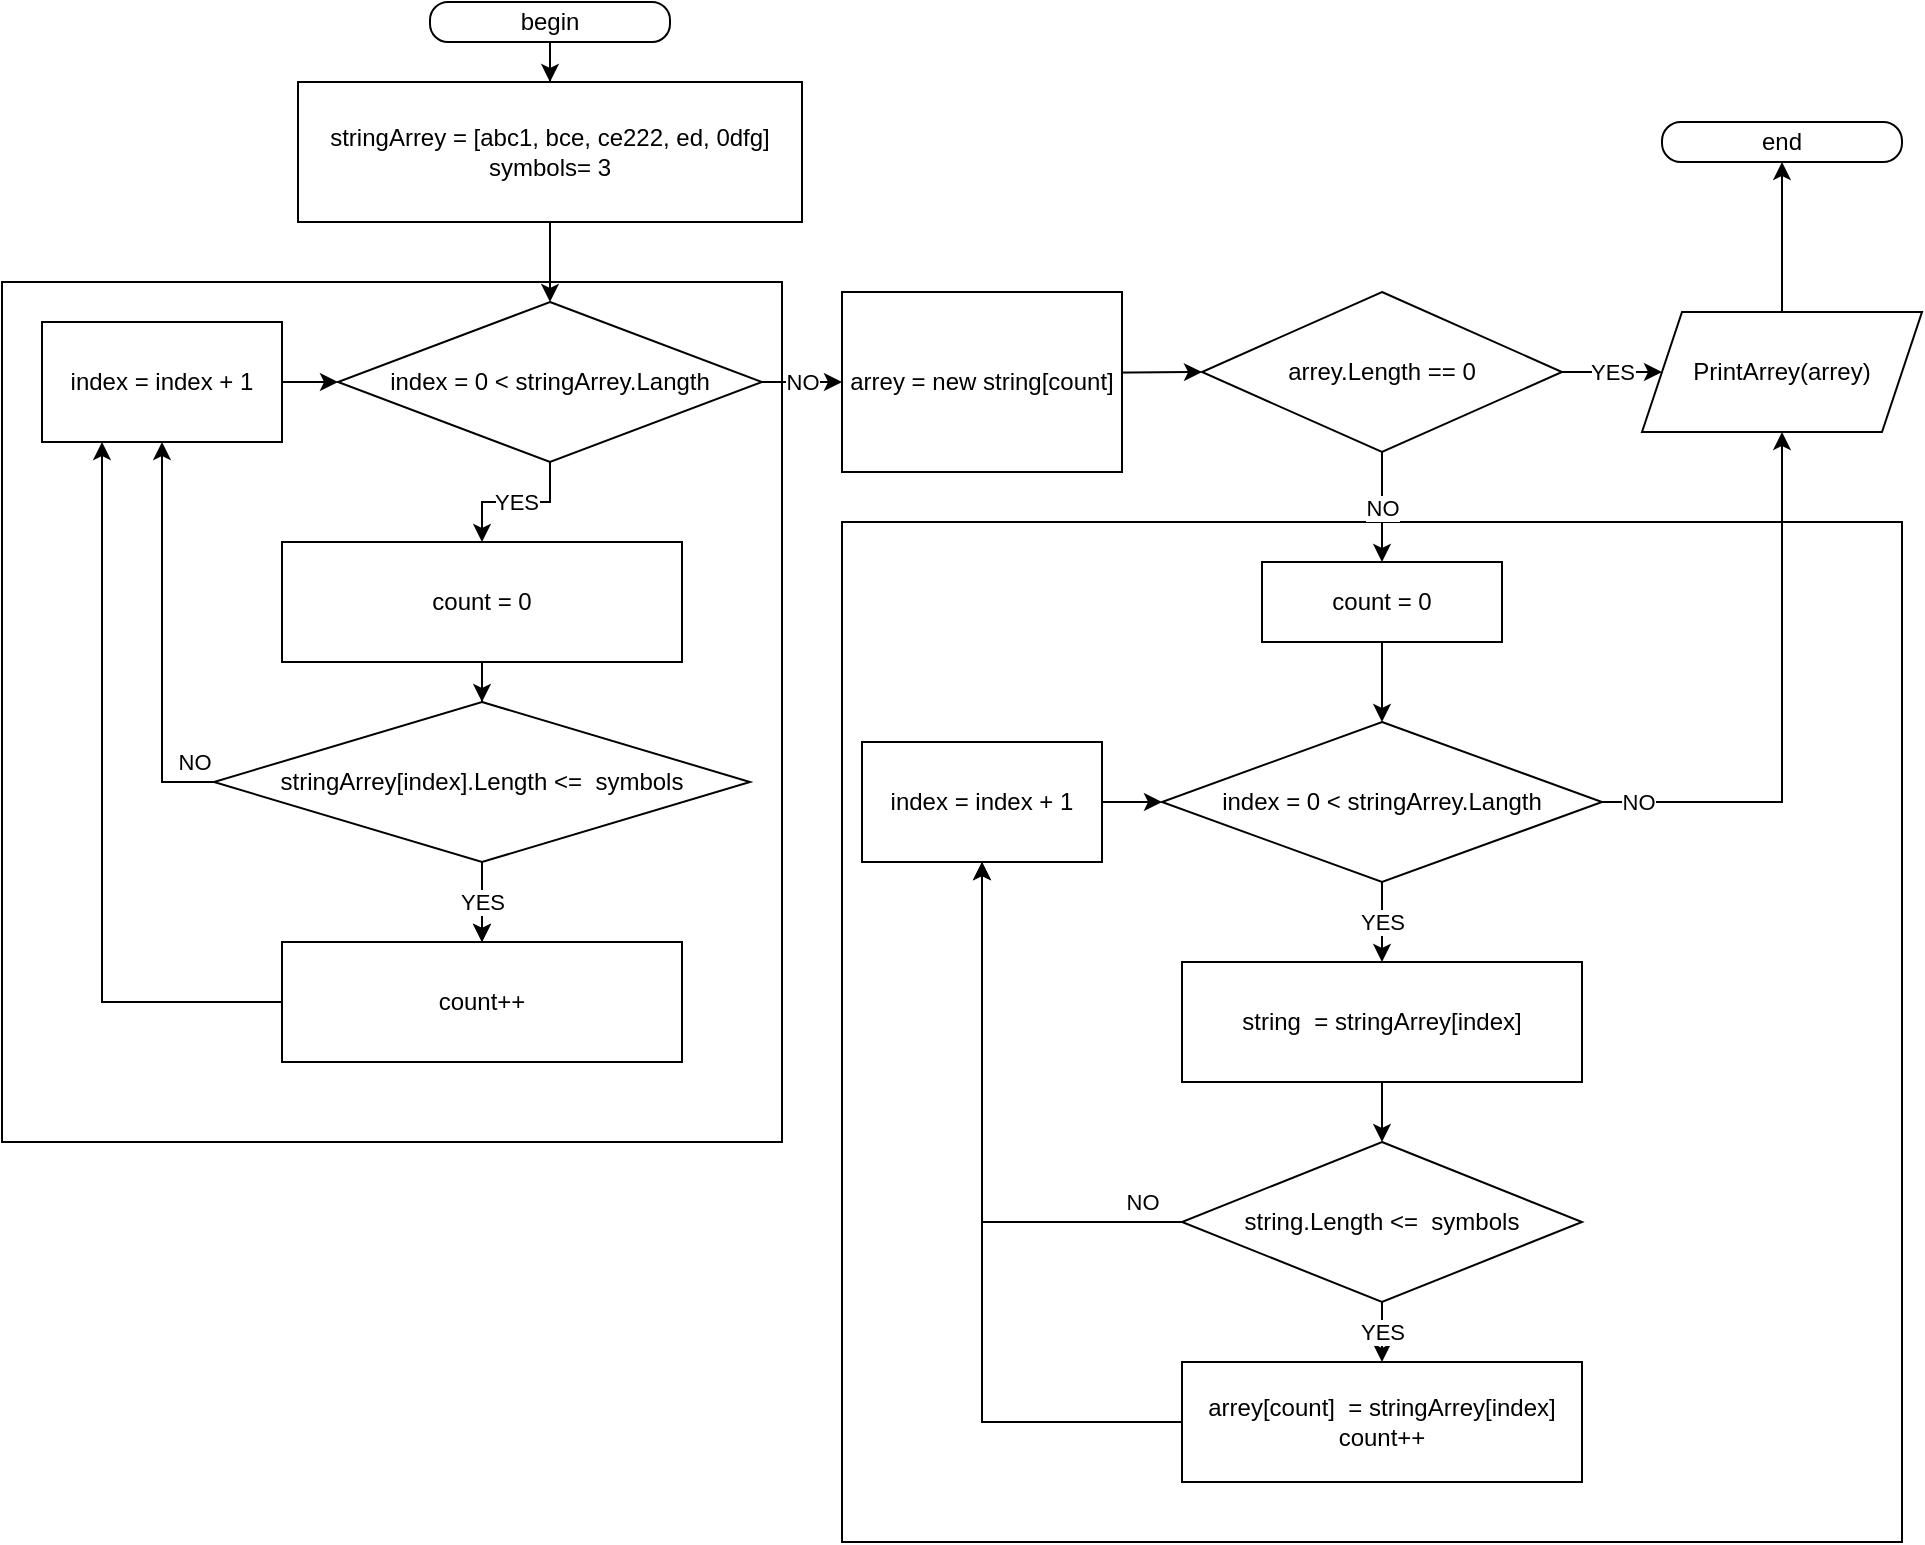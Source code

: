 <mxfile version="20.7.4" type="device"><diagram id="C5RBs43oDa-KdzZeNtuy" name="Page-1"><mxGraphModel dx="1404" dy="745" grid="1" gridSize="10" guides="1" tooltips="1" connect="1" arrows="1" fold="1" page="1" pageScale="1" pageWidth="827" pageHeight="1169" math="0" shadow="0"><root><mxCell id="WIyWlLk6GJQsqaUBKTNV-0"/><mxCell id="WIyWlLk6GJQsqaUBKTNV-1" parent="WIyWlLk6GJQsqaUBKTNV-0"/><mxCell id="DAYt50yZ4tSz0Uqvi0KI-7" value="" style="rounded=0;whiteSpace=wrap;html=1;" vertex="1" parent="WIyWlLk6GJQsqaUBKTNV-1"><mxGeometry x="440" y="300" width="530" height="510" as="geometry"/></mxCell><mxCell id="DAYt50yZ4tSz0Uqvi0KI-2" value="" style="rounded=0;whiteSpace=wrap;html=1;" vertex="1" parent="WIyWlLk6GJQsqaUBKTNV-1"><mxGeometry x="20" y="180" width="390" height="430" as="geometry"/></mxCell><mxCell id="koDIs1cY4Thu0apvgWCZ-15" style="edgeStyle=orthogonalEdgeStyle;rounded=0;orthogonalLoop=1;jettySize=auto;html=1;entryX=0.5;entryY=0;entryDx=0;entryDy=0;" parent="WIyWlLk6GJQsqaUBKTNV-1" source="koDIs1cY4Thu0apvgWCZ-0" target="koDIs1cY4Thu0apvgWCZ-1" edge="1"><mxGeometry relative="1" as="geometry"/></mxCell><mxCell id="koDIs1cY4Thu0apvgWCZ-0" value="begin" style="rounded=1;whiteSpace=wrap;html=1;arcSize=45;" parent="WIyWlLk6GJQsqaUBKTNV-1" vertex="1"><mxGeometry x="234" y="40" width="120" height="20" as="geometry"/></mxCell><mxCell id="koDIs1cY4Thu0apvgWCZ-16" style="edgeStyle=orthogonalEdgeStyle;rounded=0;orthogonalLoop=1;jettySize=auto;html=1;" parent="WIyWlLk6GJQsqaUBKTNV-1" source="koDIs1cY4Thu0apvgWCZ-1" target="koDIs1cY4Thu0apvgWCZ-2" edge="1"><mxGeometry relative="1" as="geometry"/></mxCell><mxCell id="koDIs1cY4Thu0apvgWCZ-1" value="stringArrey = [abc1, bce, ce222, ed, 0dfg]&lt;br&gt;symbols= 3" style="rounded=0;whiteSpace=wrap;html=1;" parent="WIyWlLk6GJQsqaUBKTNV-1" vertex="1"><mxGeometry x="168" y="80" width="252" height="70" as="geometry"/></mxCell><mxCell id="koDIs1cY4Thu0apvgWCZ-13" value="YES" style="edgeStyle=orthogonalEdgeStyle;rounded=0;orthogonalLoop=1;jettySize=auto;html=1;entryX=0.5;entryY=0;entryDx=0;entryDy=0;" parent="WIyWlLk6GJQsqaUBKTNV-1" source="koDIs1cY4Thu0apvgWCZ-2" target="koDIs1cY4Thu0apvgWCZ-4" edge="1"><mxGeometry relative="1" as="geometry"/></mxCell><mxCell id="koDIs1cY4Thu0apvgWCZ-32" value="NO" style="edgeStyle=orthogonalEdgeStyle;rounded=0;orthogonalLoop=1;jettySize=auto;html=1;entryX=0;entryY=0.5;entryDx=0;entryDy=0;" parent="WIyWlLk6GJQsqaUBKTNV-1" source="koDIs1cY4Thu0apvgWCZ-2" target="koDIs1cY4Thu0apvgWCZ-18" edge="1"><mxGeometry relative="1" as="geometry"/></mxCell><mxCell id="koDIs1cY4Thu0apvgWCZ-2" value="index = 0&amp;nbsp;&amp;lt; stringArrey.Langth" style="rhombus;whiteSpace=wrap;html=1;" parent="WIyWlLk6GJQsqaUBKTNV-1" vertex="1"><mxGeometry x="188" y="190" width="212" height="80" as="geometry"/></mxCell><mxCell id="koDIs1cY4Thu0apvgWCZ-7" style="edgeStyle=orthogonalEdgeStyle;rounded=0;orthogonalLoop=1;jettySize=auto;html=1;entryX=0.5;entryY=0;entryDx=0;entryDy=0;" parent="WIyWlLk6GJQsqaUBKTNV-1" source="koDIs1cY4Thu0apvgWCZ-3" target="koDIs1cY4Thu0apvgWCZ-5" edge="1"><mxGeometry relative="1" as="geometry"/></mxCell><mxCell id="koDIs1cY4Thu0apvgWCZ-45" value="NO" style="edgeStyle=orthogonalEdgeStyle;rounded=0;orthogonalLoop=1;jettySize=auto;html=1;entryX=0.5;entryY=1;entryDx=0;entryDy=0;exitX=0;exitY=0.5;exitDx=0;exitDy=0;" parent="WIyWlLk6GJQsqaUBKTNV-1" source="koDIs1cY4Thu0apvgWCZ-3" target="koDIs1cY4Thu0apvgWCZ-23" edge="1"><mxGeometry x="-0.894" y="-10" relative="1" as="geometry"><mxPoint as="offset"/></mxGeometry></mxCell><mxCell id="koDIs1cY4Thu0apvgWCZ-52" value="YES" style="edgeStyle=orthogonalEdgeStyle;rounded=0;orthogonalLoop=1;jettySize=auto;html=1;" parent="WIyWlLk6GJQsqaUBKTNV-1" source="koDIs1cY4Thu0apvgWCZ-3" target="koDIs1cY4Thu0apvgWCZ-5" edge="1"><mxGeometry relative="1" as="geometry"/></mxCell><mxCell id="koDIs1cY4Thu0apvgWCZ-3" value="stringArrey[index].Length&amp;nbsp;&amp;lt;=&amp;nbsp; symbols" style="rhombus;whiteSpace=wrap;html=1;" parent="WIyWlLk6GJQsqaUBKTNV-1" vertex="1"><mxGeometry x="126" y="390" width="268" height="80" as="geometry"/></mxCell><mxCell id="DAYt50yZ4tSz0Uqvi0KI-3" value="" style="edgeStyle=orthogonalEdgeStyle;rounded=0;orthogonalLoop=1;jettySize=auto;html=1;" edge="1" parent="WIyWlLk6GJQsqaUBKTNV-1" source="koDIs1cY4Thu0apvgWCZ-4" target="koDIs1cY4Thu0apvgWCZ-3"><mxGeometry relative="1" as="geometry"/></mxCell><mxCell id="koDIs1cY4Thu0apvgWCZ-4" value="count = 0" style="rounded=0;whiteSpace=wrap;html=1;" parent="WIyWlLk6GJQsqaUBKTNV-1" vertex="1"><mxGeometry x="160" y="310" width="200" height="60" as="geometry"/></mxCell><mxCell id="DAYt50yZ4tSz0Uqvi0KI-6" style="edgeStyle=orthogonalEdgeStyle;rounded=0;orthogonalLoop=1;jettySize=auto;html=1;entryX=0.25;entryY=1;entryDx=0;entryDy=0;" edge="1" parent="WIyWlLk6GJQsqaUBKTNV-1" source="koDIs1cY4Thu0apvgWCZ-5" target="koDIs1cY4Thu0apvgWCZ-23"><mxGeometry relative="1" as="geometry"><Array as="points"><mxPoint x="70" y="540"/></Array></mxGeometry></mxCell><mxCell id="koDIs1cY4Thu0apvgWCZ-5" value="count++" style="rounded=0;whiteSpace=wrap;html=1;" parent="WIyWlLk6GJQsqaUBKTNV-1" vertex="1"><mxGeometry x="160" y="510" width="200" height="60" as="geometry"/></mxCell><mxCell id="koDIs1cY4Thu0apvgWCZ-36" value="YES" style="edgeStyle=orthogonalEdgeStyle;rounded=0;orthogonalLoop=1;jettySize=auto;html=1;entryX=0;entryY=0.5;entryDx=0;entryDy=0;" parent="WIyWlLk6GJQsqaUBKTNV-1" source="koDIs1cY4Thu0apvgWCZ-17" target="DAYt50yZ4tSz0Uqvi0KI-0" edge="1"><mxGeometry relative="1" as="geometry"><mxPoint x="850" y="225" as="targetPoint"/></mxGeometry></mxCell><mxCell id="koDIs1cY4Thu0apvgWCZ-37" value="NO" style="edgeStyle=orthogonalEdgeStyle;rounded=0;orthogonalLoop=1;jettySize=auto;html=1;" parent="WIyWlLk6GJQsqaUBKTNV-1" source="koDIs1cY4Thu0apvgWCZ-17" target="koDIs1cY4Thu0apvgWCZ-29" edge="1"><mxGeometry relative="1" as="geometry"/></mxCell><mxCell id="koDIs1cY4Thu0apvgWCZ-17" value="arrey.Length == 0" style="rhombus;whiteSpace=wrap;html=1;" parent="WIyWlLk6GJQsqaUBKTNV-1" vertex="1"><mxGeometry x="620" y="185" width="180" height="80" as="geometry"/></mxCell><mxCell id="koDIs1cY4Thu0apvgWCZ-35" style="edgeStyle=orthogonalEdgeStyle;rounded=0;orthogonalLoop=1;jettySize=auto;html=1;entryX=0;entryY=0.5;entryDx=0;entryDy=0;" parent="WIyWlLk6GJQsqaUBKTNV-1" target="koDIs1cY4Thu0apvgWCZ-17" edge="1"><mxGeometry relative="1" as="geometry"><mxPoint x="488" y="225" as="sourcePoint"/></mxGeometry></mxCell><mxCell id="koDIs1cY4Thu0apvgWCZ-18" value="arrey = new string[count]" style="rounded=0;whiteSpace=wrap;html=1;" parent="WIyWlLk6GJQsqaUBKTNV-1" vertex="1"><mxGeometry x="440" y="185" width="140" height="90" as="geometry"/></mxCell><mxCell id="koDIs1cY4Thu0apvgWCZ-39" value="NO&lt;br&gt;" style="edgeStyle=orthogonalEdgeStyle;rounded=0;orthogonalLoop=1;jettySize=auto;html=1;entryX=0.5;entryY=1;entryDx=0;entryDy=0;" parent="WIyWlLk6GJQsqaUBKTNV-1" source="koDIs1cY4Thu0apvgWCZ-19" target="DAYt50yZ4tSz0Uqvi0KI-0" edge="1"><mxGeometry x="-0.873" relative="1" as="geometry"><mxPoint as="offset"/><mxPoint x="950" y="255" as="targetPoint"/></mxGeometry></mxCell><mxCell id="koDIs1cY4Thu0apvgWCZ-40" value="YES" style="edgeStyle=orthogonalEdgeStyle;rounded=0;orthogonalLoop=1;jettySize=auto;html=1;entryX=0.5;entryY=0;entryDx=0;entryDy=0;" parent="WIyWlLk6GJQsqaUBKTNV-1" source="koDIs1cY4Thu0apvgWCZ-19" target="koDIs1cY4Thu0apvgWCZ-21" edge="1"><mxGeometry relative="1" as="geometry"/></mxCell><mxCell id="koDIs1cY4Thu0apvgWCZ-19" value="index = 0&amp;nbsp;&amp;lt; stringArrey.Langth" style="rhombus;whiteSpace=wrap;html=1;" parent="WIyWlLk6GJQsqaUBKTNV-1" vertex="1"><mxGeometry x="600" y="400" width="220" height="80" as="geometry"/></mxCell><mxCell id="koDIs1cY4Thu0apvgWCZ-42" value="YES" style="edgeStyle=orthogonalEdgeStyle;rounded=0;orthogonalLoop=1;jettySize=auto;html=1;entryX=0.5;entryY=0;entryDx=0;entryDy=0;" parent="WIyWlLk6GJQsqaUBKTNV-1" source="koDIs1cY4Thu0apvgWCZ-20" target="koDIs1cY4Thu0apvgWCZ-22" edge="1"><mxGeometry relative="1" as="geometry"/></mxCell><mxCell id="koDIs1cY4Thu0apvgWCZ-44" value="NO" style="edgeStyle=orthogonalEdgeStyle;rounded=0;orthogonalLoop=1;jettySize=auto;html=1;entryX=0.5;entryY=1;entryDx=0;entryDy=0;" parent="WIyWlLk6GJQsqaUBKTNV-1" source="koDIs1cY4Thu0apvgWCZ-20" target="koDIs1cY4Thu0apvgWCZ-31" edge="1"><mxGeometry x="-0.857" y="-10" relative="1" as="geometry"><mxPoint as="offset"/></mxGeometry></mxCell><mxCell id="koDIs1cY4Thu0apvgWCZ-20" value="string.Length &amp;lt;=&amp;nbsp; symbols" style="rhombus;whiteSpace=wrap;html=1;" parent="WIyWlLk6GJQsqaUBKTNV-1" vertex="1"><mxGeometry x="610" y="610" width="200" height="80" as="geometry"/></mxCell><mxCell id="koDIs1cY4Thu0apvgWCZ-41" style="edgeStyle=orthogonalEdgeStyle;rounded=0;orthogonalLoop=1;jettySize=auto;html=1;entryX=0.5;entryY=0;entryDx=0;entryDy=0;" parent="WIyWlLk6GJQsqaUBKTNV-1" source="koDIs1cY4Thu0apvgWCZ-21" target="koDIs1cY4Thu0apvgWCZ-20" edge="1"><mxGeometry relative="1" as="geometry"/></mxCell><mxCell id="koDIs1cY4Thu0apvgWCZ-21" value="string&amp;nbsp; = stringArrey[index]" style="rounded=0;whiteSpace=wrap;html=1;" parent="WIyWlLk6GJQsqaUBKTNV-1" vertex="1"><mxGeometry x="610" y="520" width="200" height="60" as="geometry"/></mxCell><mxCell id="koDIs1cY4Thu0apvgWCZ-43" style="edgeStyle=orthogonalEdgeStyle;rounded=0;orthogonalLoop=1;jettySize=auto;html=1;entryX=0.5;entryY=1;entryDx=0;entryDy=0;" parent="WIyWlLk6GJQsqaUBKTNV-1" source="koDIs1cY4Thu0apvgWCZ-22" target="koDIs1cY4Thu0apvgWCZ-31" edge="1"><mxGeometry relative="1" as="geometry"/></mxCell><mxCell id="koDIs1cY4Thu0apvgWCZ-22" value="arrey[count]&amp;nbsp; = stringArrey[index]&lt;br&gt;count++" style="rounded=0;whiteSpace=wrap;html=1;" parent="WIyWlLk6GJQsqaUBKTNV-1" vertex="1"><mxGeometry x="610" y="720" width="200" height="60" as="geometry"/></mxCell><mxCell id="koDIs1cY4Thu0apvgWCZ-47" style="edgeStyle=orthogonalEdgeStyle;rounded=0;orthogonalLoop=1;jettySize=auto;html=1;entryX=0;entryY=0.5;entryDx=0;entryDy=0;" parent="WIyWlLk6GJQsqaUBKTNV-1" source="koDIs1cY4Thu0apvgWCZ-23" target="koDIs1cY4Thu0apvgWCZ-2" edge="1"><mxGeometry relative="1" as="geometry"><Array as="points"><mxPoint x="100" y="230"/></Array></mxGeometry></mxCell><mxCell id="koDIs1cY4Thu0apvgWCZ-23" value="index = index + 1" style="rounded=0;whiteSpace=wrap;html=1;" parent="WIyWlLk6GJQsqaUBKTNV-1" vertex="1"><mxGeometry x="40" y="200" width="120" height="60" as="geometry"/></mxCell><mxCell id="koDIs1cY4Thu0apvgWCZ-38" style="edgeStyle=orthogonalEdgeStyle;rounded=0;orthogonalLoop=1;jettySize=auto;html=1;entryX=0.5;entryY=0;entryDx=0;entryDy=0;" parent="WIyWlLk6GJQsqaUBKTNV-1" source="koDIs1cY4Thu0apvgWCZ-29" target="koDIs1cY4Thu0apvgWCZ-19" edge="1"><mxGeometry relative="1" as="geometry"/></mxCell><mxCell id="koDIs1cY4Thu0apvgWCZ-29" value="count = 0" style="rounded=0;whiteSpace=wrap;html=1;" parent="WIyWlLk6GJQsqaUBKTNV-1" vertex="1"><mxGeometry x="650" y="320" width="120" height="40" as="geometry"/></mxCell><mxCell id="koDIs1cY4Thu0apvgWCZ-48" style="edgeStyle=orthogonalEdgeStyle;rounded=0;orthogonalLoop=1;jettySize=auto;html=1;" parent="WIyWlLk6GJQsqaUBKTNV-1" source="koDIs1cY4Thu0apvgWCZ-31" target="koDIs1cY4Thu0apvgWCZ-19" edge="1"><mxGeometry relative="1" as="geometry"/></mxCell><mxCell id="koDIs1cY4Thu0apvgWCZ-31" value="index = index + 1" style="rounded=0;whiteSpace=wrap;html=1;" parent="WIyWlLk6GJQsqaUBKTNV-1" vertex="1"><mxGeometry x="450" y="410" width="120" height="60" as="geometry"/></mxCell><mxCell id="koDIs1cY4Thu0apvgWCZ-49" value="end" style="rounded=1;whiteSpace=wrap;html=1;arcSize=47;" parent="WIyWlLk6GJQsqaUBKTNV-1" vertex="1"><mxGeometry x="850" y="100" width="120" height="20" as="geometry"/></mxCell><mxCell id="DAYt50yZ4tSz0Uqvi0KI-1" style="edgeStyle=orthogonalEdgeStyle;rounded=0;orthogonalLoop=1;jettySize=auto;html=1;" edge="1" parent="WIyWlLk6GJQsqaUBKTNV-1" source="DAYt50yZ4tSz0Uqvi0KI-0" target="koDIs1cY4Thu0apvgWCZ-49"><mxGeometry relative="1" as="geometry"/></mxCell><mxCell id="DAYt50yZ4tSz0Uqvi0KI-0" value="PrintArrey(arrey)" style="shape=parallelogram;perimeter=parallelogramPerimeter;whiteSpace=wrap;html=1;fixedSize=1;" vertex="1" parent="WIyWlLk6GJQsqaUBKTNV-1"><mxGeometry x="840" y="195" width="140" height="60" as="geometry"/></mxCell></root></mxGraphModel></diagram></mxfile>